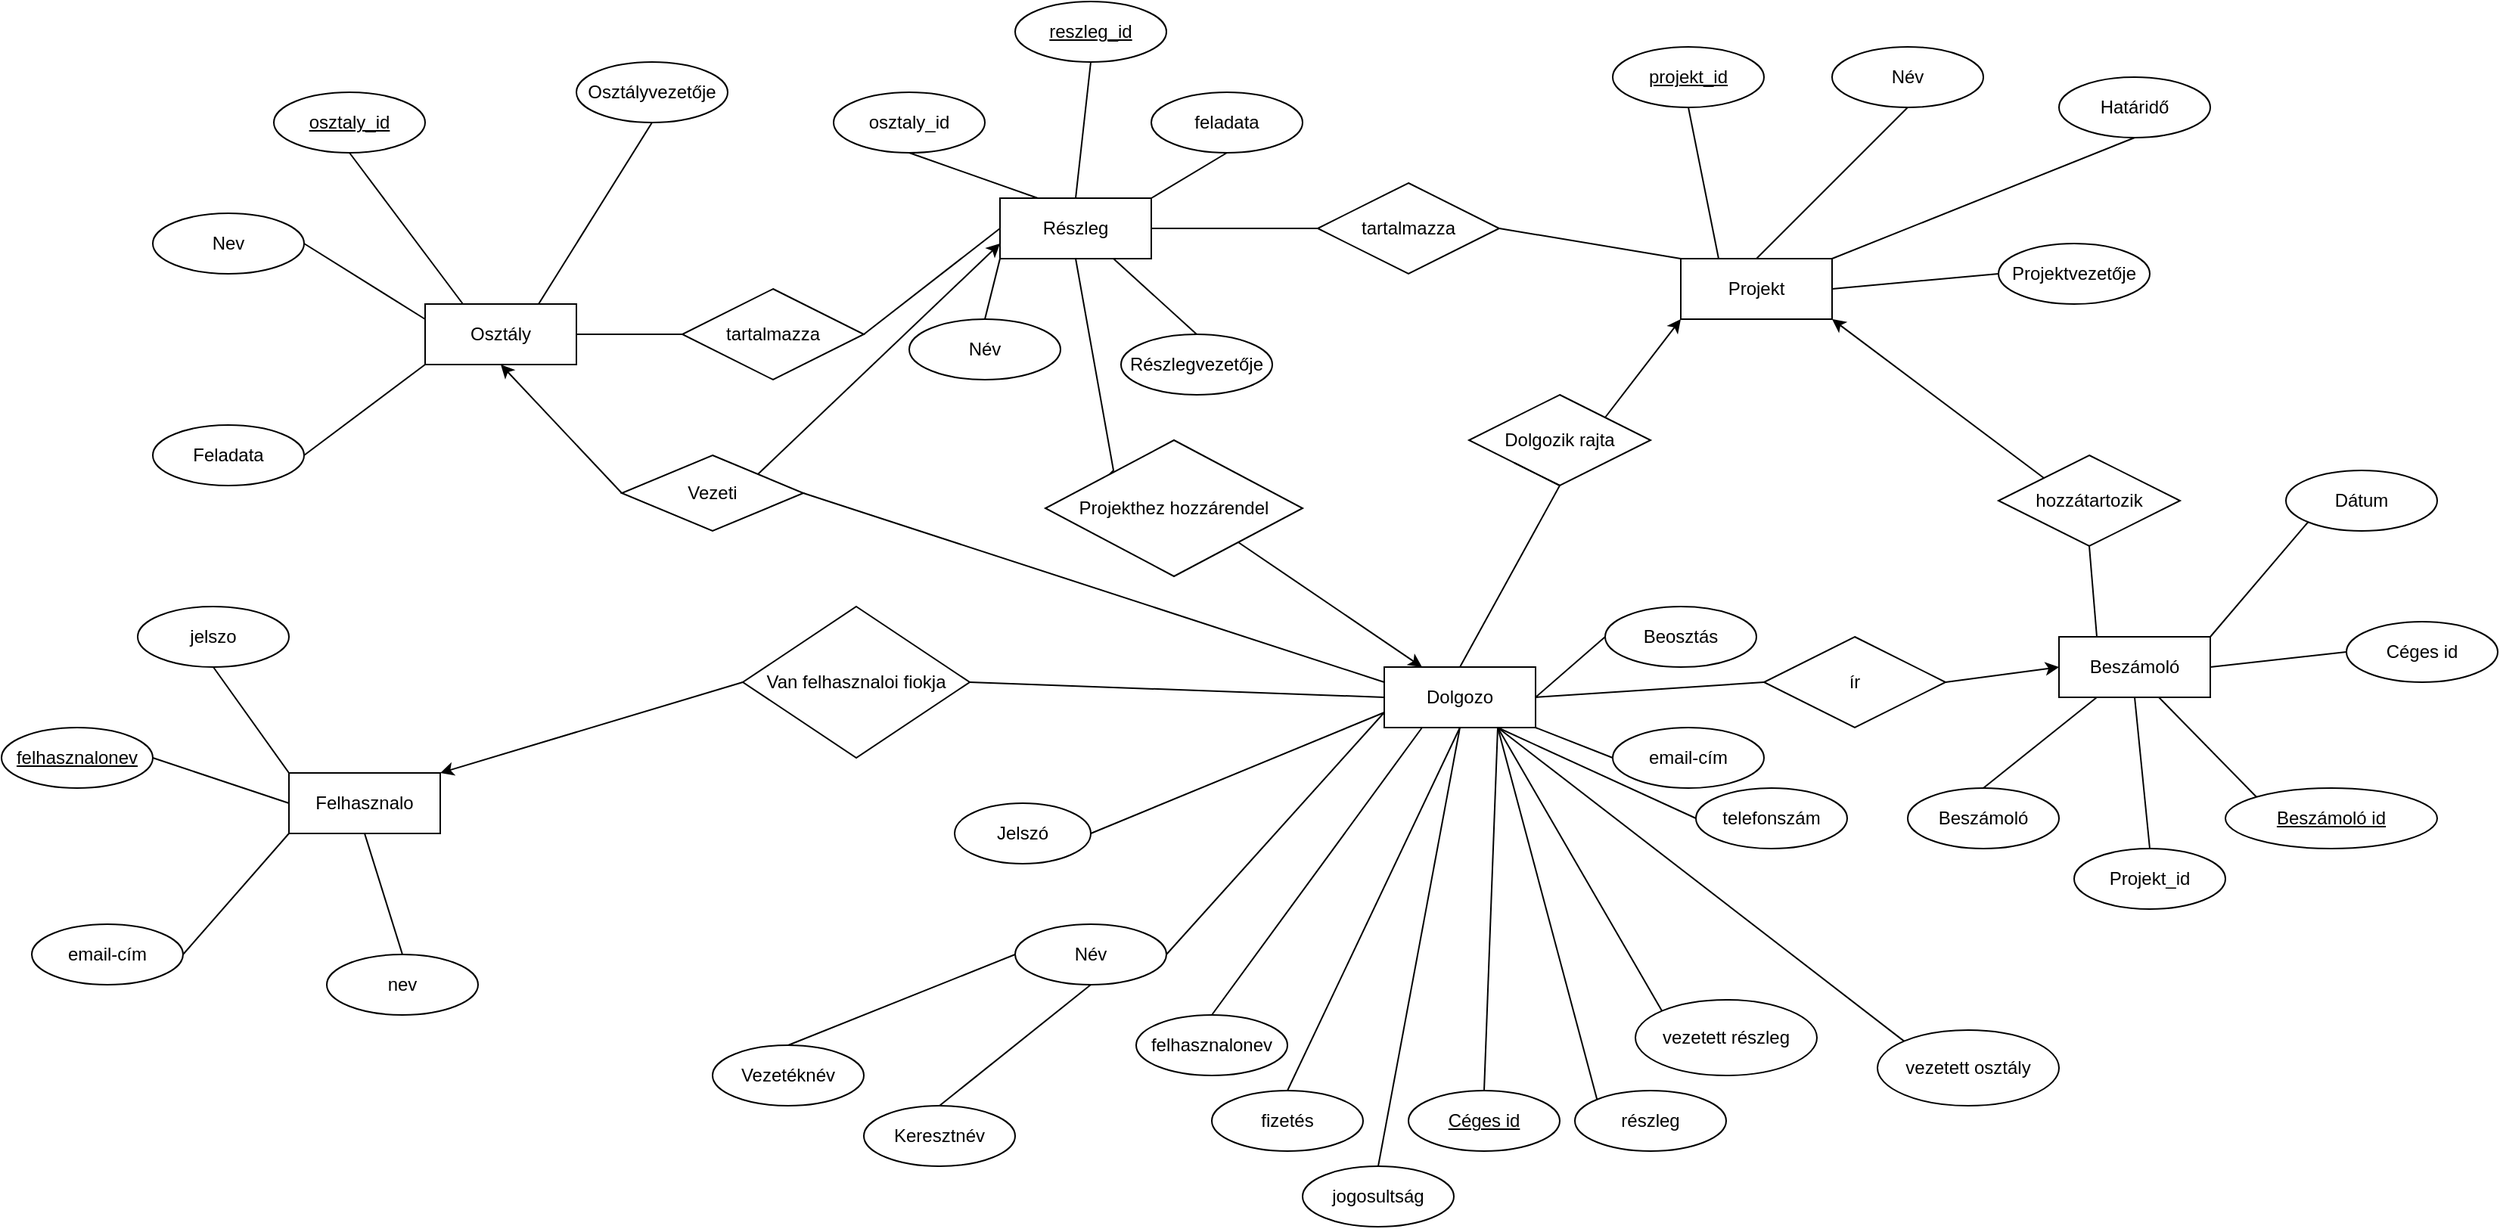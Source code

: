 <mxfile version="24.8.9">
  <diagram name="Page-1" id="E0RuofBjUgFYFWIZVjdZ">
    <mxGraphModel dx="4175" dy="2661" grid="1" gridSize="10" guides="1" tooltips="1" connect="1" arrows="1" fold="1" page="1" pageScale="1" pageWidth="827" pageHeight="1169" math="0" shadow="0">
      <root>
        <mxCell id="0" />
        <mxCell id="1" parent="0" />
        <mxCell id="P5fpa1jWJLYlnw7WoGTD-1" value="Dolgozo" style="whiteSpace=wrap;html=1;align=center;" vertex="1" parent="1">
          <mxGeometry x="274" y="190" width="100" height="40" as="geometry" />
        </mxCell>
        <mxCell id="P5fpa1jWJLYlnw7WoGTD-2" value="Beszámoló" style="whiteSpace=wrap;html=1;align=center;" vertex="1" parent="1">
          <mxGeometry x="720" y="170" width="100" height="40" as="geometry" />
        </mxCell>
        <mxCell id="P5fpa1jWJLYlnw7WoGTD-3" value="fizetés" style="ellipse;whiteSpace=wrap;html=1;align=center;" vertex="1" parent="1">
          <mxGeometry x="160" y="470" width="100" height="40" as="geometry" />
        </mxCell>
        <mxCell id="P5fpa1jWJLYlnw7WoGTD-4" value="Céges id" style="ellipse;whiteSpace=wrap;html=1;align=center;fontStyle=4;" vertex="1" parent="1">
          <mxGeometry x="290" y="470" width="100" height="40" as="geometry" />
        </mxCell>
        <mxCell id="P5fpa1jWJLYlnw7WoGTD-5" value="" style="line;strokeWidth=1;rotatable=0;dashed=0;labelPosition=right;align=left;verticalAlign=middle;spacingTop=0;spacingLeft=6;points=[];portConstraint=eastwest;" vertex="1" parent="1">
          <mxGeometry x="360" y="200" height="10" as="geometry" />
        </mxCell>
        <mxCell id="P5fpa1jWJLYlnw7WoGTD-6" value="Ré&lt;span style=&quot;background-color: initial;&quot;&gt;szleg&lt;/span&gt;" style="whiteSpace=wrap;html=1;align=center;" vertex="1" parent="1">
          <mxGeometry x="20" y="-120" width="100" height="40" as="geometry" />
        </mxCell>
        <mxCell id="P5fpa1jWJLYlnw7WoGTD-7" value="Projekt" style="whiteSpace=wrap;html=1;align=center;" vertex="1" parent="1">
          <mxGeometry x="470" y="-80" width="100" height="40" as="geometry" />
        </mxCell>
        <mxCell id="P5fpa1jWJLYlnw7WoGTD-8" value="Név" style="ellipse;whiteSpace=wrap;html=1;align=center;" vertex="1" parent="1">
          <mxGeometry x="30" y="360" width="100" height="40" as="geometry" />
        </mxCell>
        <mxCell id="P5fpa1jWJLYlnw7WoGTD-9" value="" style="line;strokeWidth=1;rotatable=0;dashed=0;labelPosition=right;align=left;verticalAlign=middle;spacingTop=0;spacingLeft=6;points=[];portConstraint=eastwest;" vertex="1" parent="1">
          <mxGeometry x="290" y="140" height="10" as="geometry" />
        </mxCell>
        <mxCell id="P5fpa1jWJLYlnw7WoGTD-10" value="Osztály" style="whiteSpace=wrap;html=1;align=center;" vertex="1" parent="1">
          <mxGeometry x="-360" y="-50" width="100" height="40" as="geometry" />
        </mxCell>
        <mxCell id="P5fpa1jWJLYlnw7WoGTD-11" value="Jelszó" style="ellipse;whiteSpace=wrap;html=1;align=center;" vertex="1" parent="1">
          <mxGeometry x="-10" y="280" width="90" height="40" as="geometry" />
        </mxCell>
        <mxCell id="P5fpa1jWJLYlnw7WoGTD-12" value="Beosztás" style="ellipse;whiteSpace=wrap;html=1;align=center;" vertex="1" parent="1">
          <mxGeometry x="420" y="150" width="100" height="40" as="geometry" />
        </mxCell>
        <mxCell id="P5fpa1jWJLYlnw7WoGTD-13" value="Feladata" style="ellipse;whiteSpace=wrap;html=1;align=center;" vertex="1" parent="1">
          <mxGeometry x="-540" y="30" width="100" height="40" as="geometry" />
        </mxCell>
        <mxCell id="P5fpa1jWJLYlnw7WoGTD-14" value="Részlegvezetője" style="ellipse;whiteSpace=wrap;html=1;align=center;" vertex="1" parent="1">
          <mxGeometry x="100" y="-30" width="100" height="40" as="geometry" />
        </mxCell>
        <mxCell id="P5fpa1jWJLYlnw7WoGTD-15" value="Határidő" style="ellipse;whiteSpace=wrap;html=1;align=center;" vertex="1" parent="1">
          <mxGeometry x="720" y="-200" width="100" height="40" as="geometry" />
        </mxCell>
        <mxCell id="P5fpa1jWJLYlnw7WoGTD-16" value="Név" style="ellipse;whiteSpace=wrap;html=1;align=center;" vertex="1" parent="1">
          <mxGeometry x="570" y="-220" width="100" height="40" as="geometry" />
        </mxCell>
        <mxCell id="P5fpa1jWJLYlnw7WoGTD-17" value="Projektvezetője" style="ellipse;whiteSpace=wrap;html=1;align=center;" vertex="1" parent="1">
          <mxGeometry x="680" y="-90" width="100" height="40" as="geometry" />
        </mxCell>
        <mxCell id="P5fpa1jWJLYlnw7WoGTD-18" value="Vezetéknév" style="ellipse;whiteSpace=wrap;html=1;align=center;" vertex="1" parent="1">
          <mxGeometry x="-170" y="440" width="100" height="40" as="geometry" />
        </mxCell>
        <mxCell id="P5fpa1jWJLYlnw7WoGTD-19" value="Keresztnév" style="ellipse;whiteSpace=wrap;html=1;align=center;" vertex="1" parent="1">
          <mxGeometry x="-70" y="480" width="100" height="40" as="geometry" />
        </mxCell>
        <mxCell id="P5fpa1jWJLYlnw7WoGTD-20" value="" style="endArrow=none;html=1;rounded=0;exitX=1;exitY=0.5;exitDx=0;exitDy=0;entryX=0;entryY=1;entryDx=0;entryDy=0;" edge="1" parent="1" source="P5fpa1jWJLYlnw7WoGTD-13" target="P5fpa1jWJLYlnw7WoGTD-10">
          <mxGeometry relative="1" as="geometry">
            <mxPoint x="-510" y="120" as="sourcePoint" />
            <mxPoint x="-350" y="120" as="targetPoint" />
          </mxGeometry>
        </mxCell>
        <mxCell id="P5fpa1jWJLYlnw7WoGTD-21" value="Nev" style="ellipse;whiteSpace=wrap;html=1;align=center;" vertex="1" parent="1">
          <mxGeometry x="-540" y="-110" width="100" height="40" as="geometry" />
        </mxCell>
        <mxCell id="P5fpa1jWJLYlnw7WoGTD-22" value="" style="endArrow=none;html=1;rounded=0;exitX=1;exitY=0.5;exitDx=0;exitDy=0;entryX=0;entryY=0.25;entryDx=0;entryDy=0;" edge="1" parent="1" source="P5fpa1jWJLYlnw7WoGTD-21" target="P5fpa1jWJLYlnw7WoGTD-10">
          <mxGeometry relative="1" as="geometry">
            <mxPoint x="-450" y="100" as="sourcePoint" />
            <mxPoint x="-290" y="100" as="targetPoint" />
          </mxGeometry>
        </mxCell>
        <mxCell id="P5fpa1jWJLYlnw7WoGTD-23" value="&lt;u&gt;osztaly_id&lt;/u&gt;" style="ellipse;whiteSpace=wrap;html=1;align=center;" vertex="1" parent="1">
          <mxGeometry x="-460" y="-190" width="100" height="40" as="geometry" />
        </mxCell>
        <mxCell id="P5fpa1jWJLYlnw7WoGTD-24" value="" style="endArrow=none;html=1;rounded=0;exitX=0.5;exitY=1;exitDx=0;exitDy=0;entryX=0.25;entryY=0;entryDx=0;entryDy=0;" edge="1" parent="1" source="P5fpa1jWJLYlnw7WoGTD-23" target="P5fpa1jWJLYlnw7WoGTD-10">
          <mxGeometry relative="1" as="geometry">
            <mxPoint x="-450" y="100" as="sourcePoint" />
            <mxPoint x="-290" y="100" as="targetPoint" />
          </mxGeometry>
        </mxCell>
        <mxCell id="P5fpa1jWJLYlnw7WoGTD-25" value="" style="endArrow=none;html=1;rounded=0;exitX=0.5;exitY=1;exitDx=0;exitDy=0;entryX=0.75;entryY=0;entryDx=0;entryDy=0;" edge="1" parent="1" source="P5fpa1jWJLYlnw7WoGTD-92" target="P5fpa1jWJLYlnw7WoGTD-10">
          <mxGeometry relative="1" as="geometry">
            <mxPoint x="-220" y="-160" as="sourcePoint" />
            <mxPoint x="-70" y="-90" as="targetPoint" />
          </mxGeometry>
        </mxCell>
        <mxCell id="P5fpa1jWJLYlnw7WoGTD-26" value="tartalmazza" style="shape=rhombus;perimeter=rhombusPerimeter;whiteSpace=wrap;html=1;align=center;" vertex="1" parent="1">
          <mxGeometry x="-190" y="-60" width="120" height="60" as="geometry" />
        </mxCell>
        <mxCell id="P5fpa1jWJLYlnw7WoGTD-27" value="" style="endArrow=none;html=1;rounded=0;exitX=1;exitY=0.5;exitDx=0;exitDy=0;entryX=0;entryY=0.5;entryDx=0;entryDy=0;" edge="1" parent="1" source="P5fpa1jWJLYlnw7WoGTD-10" target="P5fpa1jWJLYlnw7WoGTD-26">
          <mxGeometry relative="1" as="geometry">
            <mxPoint x="-260" y="110" as="sourcePoint" />
            <mxPoint x="-100" y="110" as="targetPoint" />
          </mxGeometry>
        </mxCell>
        <mxCell id="P5fpa1jWJLYlnw7WoGTD-28" value="" style="endArrow=none;html=1;rounded=0;exitX=1;exitY=0.5;exitDx=0;exitDy=0;entryX=0;entryY=0.5;entryDx=0;entryDy=0;" edge="1" parent="1" source="P5fpa1jWJLYlnw7WoGTD-26" target="P5fpa1jWJLYlnw7WoGTD-6">
          <mxGeometry relative="1" as="geometry">
            <mxPoint x="-190" y="40" as="sourcePoint" />
            <mxPoint x="-30" y="40" as="targetPoint" />
          </mxGeometry>
        </mxCell>
        <mxCell id="P5fpa1jWJLYlnw7WoGTD-29" value="osztaly_id" style="ellipse;whiteSpace=wrap;html=1;align=center;" vertex="1" parent="1">
          <mxGeometry x="-90" y="-190" width="100" height="40" as="geometry" />
        </mxCell>
        <mxCell id="P5fpa1jWJLYlnw7WoGTD-30" value="reszleg_id" style="ellipse;whiteSpace=wrap;html=1;align=center;fontStyle=4;" vertex="1" parent="1">
          <mxGeometry x="30" y="-250" width="100" height="40" as="geometry" />
        </mxCell>
        <mxCell id="P5fpa1jWJLYlnw7WoGTD-31" value="feladata" style="ellipse;whiteSpace=wrap;html=1;align=center;" vertex="1" parent="1">
          <mxGeometry x="120" y="-190" width="100" height="40" as="geometry" />
        </mxCell>
        <mxCell id="P5fpa1jWJLYlnw7WoGTD-32" value="tartalmazza" style="shape=rhombus;perimeter=rhombusPerimeter;whiteSpace=wrap;html=1;align=center;" vertex="1" parent="1">
          <mxGeometry x="230" y="-130" width="120" height="60" as="geometry" />
        </mxCell>
        <mxCell id="P5fpa1jWJLYlnw7WoGTD-33" value="Név" style="ellipse;whiteSpace=wrap;html=1;align=center;" vertex="1" parent="1">
          <mxGeometry x="-40" y="-40" width="100" height="40" as="geometry" />
        </mxCell>
        <mxCell id="P5fpa1jWJLYlnw7WoGTD-34" value="" style="endArrow=none;html=1;rounded=0;exitX=0.5;exitY=0;exitDx=0;exitDy=0;entryX=0;entryY=1;entryDx=0;entryDy=0;" edge="1" parent="1" source="P5fpa1jWJLYlnw7WoGTD-33" target="P5fpa1jWJLYlnw7WoGTD-6">
          <mxGeometry relative="1" as="geometry">
            <mxPoint x="50" y="30" as="sourcePoint" />
            <mxPoint x="210" y="30" as="targetPoint" />
          </mxGeometry>
        </mxCell>
        <mxCell id="P5fpa1jWJLYlnw7WoGTD-35" value="" style="endArrow=none;html=1;rounded=0;exitX=0.75;exitY=1;exitDx=0;exitDy=0;entryX=0.5;entryY=0;entryDx=0;entryDy=0;" edge="1" parent="1" source="P5fpa1jWJLYlnw7WoGTD-6" target="P5fpa1jWJLYlnw7WoGTD-14">
          <mxGeometry relative="1" as="geometry">
            <mxPoint x="-170" y="50" as="sourcePoint" />
            <mxPoint x="-10" y="50" as="targetPoint" />
          </mxGeometry>
        </mxCell>
        <mxCell id="P5fpa1jWJLYlnw7WoGTD-36" value="" style="endArrow=none;html=1;rounded=0;exitX=0.5;exitY=1;exitDx=0;exitDy=0;entryX=0.25;entryY=0;entryDx=0;entryDy=0;" edge="1" parent="1" source="P5fpa1jWJLYlnw7WoGTD-29" target="P5fpa1jWJLYlnw7WoGTD-6">
          <mxGeometry relative="1" as="geometry">
            <mxPoint x="-100" y="-100" as="sourcePoint" />
            <mxPoint x="60" y="-100" as="targetPoint" />
          </mxGeometry>
        </mxCell>
        <mxCell id="P5fpa1jWJLYlnw7WoGTD-37" value="" style="endArrow=none;html=1;rounded=0;exitX=0.5;exitY=1;exitDx=0;exitDy=0;entryX=0.5;entryY=0;entryDx=0;entryDy=0;" edge="1" parent="1" source="P5fpa1jWJLYlnw7WoGTD-30" target="P5fpa1jWJLYlnw7WoGTD-6">
          <mxGeometry relative="1" as="geometry">
            <mxPoint x="-40" y="-130" as="sourcePoint" />
            <mxPoint x="120" y="-130" as="targetPoint" />
          </mxGeometry>
        </mxCell>
        <mxCell id="P5fpa1jWJLYlnw7WoGTD-38" value="" style="endArrow=none;html=1;rounded=0;exitX=1;exitY=0;exitDx=0;exitDy=0;entryX=0.5;entryY=1;entryDx=0;entryDy=0;" edge="1" parent="1" source="P5fpa1jWJLYlnw7WoGTD-6" target="P5fpa1jWJLYlnw7WoGTD-31">
          <mxGeometry relative="1" as="geometry">
            <mxPoint x="140" y="-130" as="sourcePoint" />
            <mxPoint x="300" y="-130" as="targetPoint" />
          </mxGeometry>
        </mxCell>
        <mxCell id="P5fpa1jWJLYlnw7WoGTD-39" value="" style="endArrow=none;html=1;rounded=0;exitX=1;exitY=0.5;exitDx=0;exitDy=0;entryX=0;entryY=0.5;entryDx=0;entryDy=0;" edge="1" parent="1" source="P5fpa1jWJLYlnw7WoGTD-6" target="P5fpa1jWJLYlnw7WoGTD-32">
          <mxGeometry relative="1" as="geometry">
            <mxPoint x="170" y="-60" as="sourcePoint" />
            <mxPoint x="330" y="-60" as="targetPoint" />
          </mxGeometry>
        </mxCell>
        <mxCell id="P5fpa1jWJLYlnw7WoGTD-40" value="" style="endArrow=none;html=1;rounded=0;exitX=1;exitY=0.5;exitDx=0;exitDy=0;entryX=0;entryY=0;entryDx=0;entryDy=0;" edge="1" parent="1" source="P5fpa1jWJLYlnw7WoGTD-32" target="P5fpa1jWJLYlnw7WoGTD-7">
          <mxGeometry relative="1" as="geometry">
            <mxPoint x="380" y="-110" as="sourcePoint" />
            <mxPoint x="530" y="-100" as="targetPoint" />
          </mxGeometry>
        </mxCell>
        <mxCell id="P5fpa1jWJLYlnw7WoGTD-41" value="" style="endArrow=none;html=1;rounded=0;exitX=1;exitY=0.5;exitDx=0;exitDy=0;entryX=0;entryY=0.5;entryDx=0;entryDy=0;" edge="1" parent="1" source="P5fpa1jWJLYlnw7WoGTD-7" target="P5fpa1jWJLYlnw7WoGTD-17">
          <mxGeometry relative="1" as="geometry">
            <mxPoint x="730" y="-90" as="sourcePoint" />
            <mxPoint x="890" y="-90" as="targetPoint" />
          </mxGeometry>
        </mxCell>
        <mxCell id="P5fpa1jWJLYlnw7WoGTD-42" value="" style="endArrow=none;html=1;rounded=0;exitX=1;exitY=0;exitDx=0;exitDy=0;entryX=0.5;entryY=1;entryDx=0;entryDy=0;" edge="1" parent="1" source="P5fpa1jWJLYlnw7WoGTD-7" target="P5fpa1jWJLYlnw7WoGTD-15">
          <mxGeometry relative="1" as="geometry">
            <mxPoint x="690" y="-180" as="sourcePoint" />
            <mxPoint x="850" y="-180" as="targetPoint" />
          </mxGeometry>
        </mxCell>
        <mxCell id="P5fpa1jWJLYlnw7WoGTD-43" value="projekt_id" style="ellipse;whiteSpace=wrap;html=1;align=center;fontStyle=4;" vertex="1" parent="1">
          <mxGeometry x="425" y="-220" width="100" height="40" as="geometry" />
        </mxCell>
        <mxCell id="P5fpa1jWJLYlnw7WoGTD-44" value="" style="endArrow=none;html=1;rounded=0;exitX=0.5;exitY=1;exitDx=0;exitDy=0;entryX=0.25;entryY=0;entryDx=0;entryDy=0;" edge="1" parent="1" source="P5fpa1jWJLYlnw7WoGTD-43" target="P5fpa1jWJLYlnw7WoGTD-7">
          <mxGeometry relative="1" as="geometry">
            <mxPoint x="620" y="-280" as="sourcePoint" />
            <mxPoint x="780" y="-280" as="targetPoint" />
          </mxGeometry>
        </mxCell>
        <mxCell id="P5fpa1jWJLYlnw7WoGTD-45" value="" style="endArrow=none;html=1;rounded=0;exitX=0.5;exitY=0;exitDx=0;exitDy=0;entryX=0.5;entryY=1;entryDx=0;entryDy=0;" edge="1" parent="1" source="P5fpa1jWJLYlnw7WoGTD-7" target="P5fpa1jWJLYlnw7WoGTD-16">
          <mxGeometry relative="1" as="geometry">
            <mxPoint x="660" y="-220" as="sourcePoint" />
            <mxPoint x="820" y="-220" as="targetPoint" />
          </mxGeometry>
        </mxCell>
        <mxCell id="P5fpa1jWJLYlnw7WoGTD-46" value="hozzátartozik" style="shape=rhombus;perimeter=rhombusPerimeter;whiteSpace=wrap;html=1;align=center;" vertex="1" parent="1">
          <mxGeometry x="680" y="50" width="120" height="60" as="geometry" />
        </mxCell>
        <mxCell id="P5fpa1jWJLYlnw7WoGTD-47" value="" style="endArrow=none;html=1;rounded=0;exitX=0.5;exitY=1;exitDx=0;exitDy=0;entryX=0.25;entryY=0;entryDx=0;entryDy=0;" edge="1" parent="1" source="P5fpa1jWJLYlnw7WoGTD-46" target="P5fpa1jWJLYlnw7WoGTD-2">
          <mxGeometry relative="1" as="geometry">
            <mxPoint x="720" y="250" as="sourcePoint" />
            <mxPoint x="880" y="250" as="targetPoint" />
          </mxGeometry>
        </mxCell>
        <mxCell id="P5fpa1jWJLYlnw7WoGTD-48" value="Beszámoló id" style="ellipse;whiteSpace=wrap;html=1;align=center;fontStyle=4;" vertex="1" parent="1">
          <mxGeometry x="830" y="270" width="140" height="40" as="geometry" />
        </mxCell>
        <mxCell id="P5fpa1jWJLYlnw7WoGTD-49" value="" style="endArrow=none;html=1;rounded=0;exitX=0.66;exitY=1;exitDx=0;exitDy=0;exitPerimeter=0;entryX=0;entryY=0;entryDx=0;entryDy=0;" edge="1" parent="1" source="P5fpa1jWJLYlnw7WoGTD-2" target="P5fpa1jWJLYlnw7WoGTD-48">
          <mxGeometry relative="1" as="geometry">
            <mxPoint x="850" y="360" as="sourcePoint" />
            <mxPoint x="1010" y="360" as="targetPoint" />
          </mxGeometry>
        </mxCell>
        <mxCell id="P5fpa1jWJLYlnw7WoGTD-50" value="Céges id" style="ellipse;whiteSpace=wrap;html=1;align=center;" vertex="1" parent="1">
          <mxGeometry x="910" y="160" width="100" height="40" as="geometry" />
        </mxCell>
        <mxCell id="P5fpa1jWJLYlnw7WoGTD-51" value="" style="endArrow=none;html=1;rounded=0;exitX=0.25;exitY=1;exitDx=0;exitDy=0;entryX=0.5;entryY=0;entryDx=0;entryDy=0;" edge="1" parent="1" source="P5fpa1jWJLYlnw7WoGTD-2" target="P5fpa1jWJLYlnw7WoGTD-52">
          <mxGeometry relative="1" as="geometry">
            <mxPoint x="860" y="370" as="sourcePoint" />
            <mxPoint x="1020" y="370" as="targetPoint" />
          </mxGeometry>
        </mxCell>
        <mxCell id="P5fpa1jWJLYlnw7WoGTD-52" value="Beszámoló" style="ellipse;whiteSpace=wrap;html=1;align=center;" vertex="1" parent="1">
          <mxGeometry x="620" y="270" width="100" height="40" as="geometry" />
        </mxCell>
        <mxCell id="P5fpa1jWJLYlnw7WoGTD-53" value="Projekt_id" style="ellipse;whiteSpace=wrap;html=1;align=center;" vertex="1" parent="1">
          <mxGeometry x="730" y="310" width="100" height="40" as="geometry" />
        </mxCell>
        <mxCell id="P5fpa1jWJLYlnw7WoGTD-54" value="ír" style="shape=rhombus;perimeter=rhombusPerimeter;whiteSpace=wrap;html=1;align=center;" vertex="1" parent="1">
          <mxGeometry x="525" y="170" width="120" height="60" as="geometry" />
        </mxCell>
        <mxCell id="P5fpa1jWJLYlnw7WoGTD-55" value="Dolgozik rajta" style="shape=rhombus;perimeter=rhombusPerimeter;whiteSpace=wrap;html=1;align=center;" vertex="1" parent="1">
          <mxGeometry x="330" y="10" width="120" height="60" as="geometry" />
        </mxCell>
        <mxCell id="P5fpa1jWJLYlnw7WoGTD-56" value="" style="endArrow=none;html=1;rounded=0;exitX=0;exitY=1;exitDx=0;exitDy=0;entryX=0.5;entryY=0;entryDx=0;entryDy=0;" edge="1" parent="1" source="P5fpa1jWJLYlnw7WoGTD-55" target="P5fpa1jWJLYlnw7WoGTD-1">
          <mxGeometry relative="1" as="geometry">
            <mxPoint x="350" y="120" as="sourcePoint" />
            <mxPoint x="510" y="120" as="targetPoint" />
            <Array as="points">
              <mxPoint x="390" y="70" />
            </Array>
          </mxGeometry>
        </mxCell>
        <mxCell id="P5fpa1jWJLYlnw7WoGTD-57" value="" style="endArrow=none;html=1;rounded=0;entryX=0;entryY=0.75;entryDx=0;entryDy=0;exitX=1;exitY=0.5;exitDx=0;exitDy=0;" edge="1" parent="1" source="P5fpa1jWJLYlnw7WoGTD-11" target="P5fpa1jWJLYlnw7WoGTD-1">
          <mxGeometry relative="1" as="geometry">
            <mxPoint x="90" y="300" as="sourcePoint" />
            <mxPoint x="320" y="240" as="targetPoint" />
            <Array as="points" />
          </mxGeometry>
        </mxCell>
        <mxCell id="P5fpa1jWJLYlnw7WoGTD-58" value="" style="endArrow=none;html=1;rounded=0;exitX=1;exitY=0.5;exitDx=0;exitDy=0;entryX=0;entryY=0.75;entryDx=0;entryDy=0;" edge="1" parent="1" source="P5fpa1jWJLYlnw7WoGTD-8" target="P5fpa1jWJLYlnw7WoGTD-1">
          <mxGeometry relative="1" as="geometry">
            <mxPoint x="150" y="220" as="sourcePoint" />
            <mxPoint x="310" y="220" as="targetPoint" />
          </mxGeometry>
        </mxCell>
        <mxCell id="P5fpa1jWJLYlnw7WoGTD-59" value="" style="endArrow=none;html=1;rounded=0;exitX=0.5;exitY=1;exitDx=0;exitDy=0;entryX=0.5;entryY=0;entryDx=0;entryDy=0;" edge="1" parent="1" source="P5fpa1jWJLYlnw7WoGTD-2" target="P5fpa1jWJLYlnw7WoGTD-53">
          <mxGeometry relative="1" as="geometry">
            <mxPoint x="770" y="250" as="sourcePoint" />
            <mxPoint x="930" y="250" as="targetPoint" />
          </mxGeometry>
        </mxCell>
        <mxCell id="P5fpa1jWJLYlnw7WoGTD-60" value="" style="endArrow=none;html=1;rounded=0;exitX=0;exitY=0.5;exitDx=0;exitDy=0;entryX=0.5;entryY=0;entryDx=0;entryDy=0;" edge="1" parent="1" source="P5fpa1jWJLYlnw7WoGTD-8" target="P5fpa1jWJLYlnw7WoGTD-18">
          <mxGeometry relative="1" as="geometry">
            <mxPoint x="60" y="480" as="sourcePoint" />
            <mxPoint x="220" y="480" as="targetPoint" />
          </mxGeometry>
        </mxCell>
        <mxCell id="P5fpa1jWJLYlnw7WoGTD-61" value="" style="endArrow=none;html=1;rounded=0;exitX=0.5;exitY=0;exitDx=0;exitDy=0;entryX=0.5;entryY=1;entryDx=0;entryDy=0;" edge="1" parent="1" source="P5fpa1jWJLYlnw7WoGTD-19" target="P5fpa1jWJLYlnw7WoGTD-8">
          <mxGeometry relative="1" as="geometry">
            <mxPoint y="520" as="sourcePoint" />
            <mxPoint x="160" y="520" as="targetPoint" />
          </mxGeometry>
        </mxCell>
        <mxCell id="P5fpa1jWJLYlnw7WoGTD-62" value="felhasznalonev" style="ellipse;whiteSpace=wrap;html=1;align=center;" vertex="1" parent="1">
          <mxGeometry x="110" y="420" width="100" height="40" as="geometry" />
        </mxCell>
        <mxCell id="P5fpa1jWJLYlnw7WoGTD-63" value="telefonszám" style="ellipse;whiteSpace=wrap;html=1;align=center;" vertex="1" parent="1">
          <mxGeometry x="480" y="270" width="100" height="40" as="geometry" />
        </mxCell>
        <mxCell id="P5fpa1jWJLYlnw7WoGTD-64" value="vezetett részleg" style="ellipse;whiteSpace=wrap;html=1;align=center;" vertex="1" parent="1">
          <mxGeometry x="440" y="410" width="120" height="50" as="geometry" />
        </mxCell>
        <mxCell id="P5fpa1jWJLYlnw7WoGTD-65" value="&lt;div style=&quot;text-align: center;&quot;&gt;&lt;span style=&quot;text-align: start; background-color: initial;&quot;&gt;részleg&lt;/span&gt;&lt;span style=&quot;color: rgba(0, 0, 0, 0); font-family: monospace; font-size: 0px; text-align: start; text-wrap-mode: nowrap; background-color: initial;&quot;&gt;%3CmxGraphModel%3E%3Croot%3E%3CmxCell%20id%3D%220%22%2F%3E%3CmxCell%20id%3D%221%22%20parent%3D%220%22%2F%3E%3CmxCell%20id%3D%222%22%20value%3D%22C%C3%A9ges%20azonosit%C3%B3%22%20style%3D%22ellipse%3BwhiteSpace%3Dwrap%3Bhtml%3D1%3Balign%3Dcenter%3BfontStyle%3D4%3B%22%20vertex%3D%221%22%20parent%3D%221%22%3E%3CmxGeometry%20x%3D%22290%22%20y%3D%22480%22%20width%3D%22100%22%20height%3D%2240%22%20as%3D%22geometry%22%2F%3E%3C%2FmxCell%3E%3C%2Froot%3E%3C%2FmxGraphMod&lt;/span&gt;&lt;/div&gt;" style="ellipse;whiteSpace=wrap;html=1;align=center;" vertex="1" parent="1">
          <mxGeometry x="400" y="470" width="100" height="40" as="geometry" />
        </mxCell>
        <mxCell id="P5fpa1jWJLYlnw7WoGTD-66" value="jogosultság" style="ellipse;whiteSpace=wrap;html=1;align=center;" vertex="1" parent="1">
          <mxGeometry x="220" y="520" width="100" height="40" as="geometry" />
        </mxCell>
        <mxCell id="P5fpa1jWJLYlnw7WoGTD-67" value="" style="endArrow=none;html=1;rounded=0;exitX=1;exitY=0.5;exitDx=0;exitDy=0;entryX=0;entryY=0.5;entryDx=0;entryDy=0;" edge="1" parent="1" source="P5fpa1jWJLYlnw7WoGTD-1" target="P5fpa1jWJLYlnw7WoGTD-12">
          <mxGeometry relative="1" as="geometry">
            <mxPoint x="260" y="350" as="sourcePoint" />
            <mxPoint x="420" y="350" as="targetPoint" />
          </mxGeometry>
        </mxCell>
        <mxCell id="P5fpa1jWJLYlnw7WoGTD-68" value="" style="endArrow=none;html=1;rounded=0;exitX=1;exitY=1;exitDx=0;exitDy=0;entryX=0;entryY=0.5;entryDx=0;entryDy=0;" edge="1" parent="1" source="P5fpa1jWJLYlnw7WoGTD-1" target="P5fpa1jWJLYlnw7WoGTD-89">
          <mxGeometry relative="1" as="geometry">
            <mxPoint x="270" y="360" as="sourcePoint" />
            <mxPoint x="425" y="250" as="targetPoint" />
          </mxGeometry>
        </mxCell>
        <mxCell id="P5fpa1jWJLYlnw7WoGTD-69" value="" style="endArrow=none;html=1;rounded=0;exitX=0.75;exitY=1;exitDx=0;exitDy=0;entryX=0;entryY=0.5;entryDx=0;entryDy=0;" edge="1" parent="1" source="P5fpa1jWJLYlnw7WoGTD-1" target="P5fpa1jWJLYlnw7WoGTD-63">
          <mxGeometry relative="1" as="geometry">
            <mxPoint x="280" y="370" as="sourcePoint" />
            <mxPoint x="440" y="370" as="targetPoint" />
          </mxGeometry>
        </mxCell>
        <mxCell id="P5fpa1jWJLYlnw7WoGTD-70" value="" style="endArrow=none;html=1;rounded=0;exitX=0.25;exitY=1;exitDx=0;exitDy=0;entryX=0.5;entryY=0;entryDx=0;entryDy=0;" edge="1" parent="1" source="P5fpa1jWJLYlnw7WoGTD-1" target="P5fpa1jWJLYlnw7WoGTD-62">
          <mxGeometry relative="1" as="geometry">
            <mxPoint x="290" y="380" as="sourcePoint" />
            <mxPoint x="450" y="380" as="targetPoint" />
          </mxGeometry>
        </mxCell>
        <mxCell id="P5fpa1jWJLYlnw7WoGTD-71" value="" style="endArrow=none;html=1;rounded=0;exitX=0.5;exitY=1;exitDx=0;exitDy=0;entryX=0.5;entryY=0;entryDx=0;entryDy=0;" edge="1" parent="1" source="P5fpa1jWJLYlnw7WoGTD-1" target="P5fpa1jWJLYlnw7WoGTD-3">
          <mxGeometry relative="1" as="geometry">
            <mxPoint x="300" y="390" as="sourcePoint" />
            <mxPoint x="460" y="390" as="targetPoint" />
          </mxGeometry>
        </mxCell>
        <mxCell id="P5fpa1jWJLYlnw7WoGTD-72" value="" style="endArrow=none;html=1;rounded=0;exitX=0.5;exitY=1;exitDx=0;exitDy=0;entryX=0.5;entryY=0;entryDx=0;entryDy=0;" edge="1" parent="1" source="P5fpa1jWJLYlnw7WoGTD-1" target="P5fpa1jWJLYlnw7WoGTD-66">
          <mxGeometry relative="1" as="geometry">
            <mxPoint x="310" y="400" as="sourcePoint" />
            <mxPoint x="470" y="400" as="targetPoint" />
          </mxGeometry>
        </mxCell>
        <mxCell id="P5fpa1jWJLYlnw7WoGTD-73" value="" style="endArrow=none;html=1;rounded=0;exitX=0.75;exitY=1;exitDx=0;exitDy=0;entryX=0.5;entryY=0;entryDx=0;entryDy=0;" edge="1" parent="1" source="P5fpa1jWJLYlnw7WoGTD-1" target="P5fpa1jWJLYlnw7WoGTD-4">
          <mxGeometry relative="1" as="geometry">
            <mxPoint x="320" y="419" as="sourcePoint" />
            <mxPoint x="480" y="419" as="targetPoint" />
          </mxGeometry>
        </mxCell>
        <mxCell id="P5fpa1jWJLYlnw7WoGTD-74" value="" style="endArrow=none;html=1;rounded=0;exitX=0.75;exitY=1;exitDx=0;exitDy=0;entryX=0;entryY=0;entryDx=0;entryDy=0;" edge="1" parent="1" source="P5fpa1jWJLYlnw7WoGTD-1" target="P5fpa1jWJLYlnw7WoGTD-65">
          <mxGeometry relative="1" as="geometry">
            <mxPoint x="330" y="420" as="sourcePoint" />
            <mxPoint x="490" y="420" as="targetPoint" />
          </mxGeometry>
        </mxCell>
        <mxCell id="P5fpa1jWJLYlnw7WoGTD-75" value="" style="endArrow=none;html=1;rounded=0;exitX=0.75;exitY=1;exitDx=0;exitDy=0;entryX=0;entryY=0;entryDx=0;entryDy=0;" edge="1" parent="1" source="P5fpa1jWJLYlnw7WoGTD-1" target="P5fpa1jWJLYlnw7WoGTD-64">
          <mxGeometry relative="1" as="geometry">
            <mxPoint x="340" y="430" as="sourcePoint" />
            <mxPoint x="500" y="430" as="targetPoint" />
          </mxGeometry>
        </mxCell>
        <mxCell id="P5fpa1jWJLYlnw7WoGTD-76" value="" style="endArrow=none;html=1;rounded=0;exitX=1;exitY=0.5;exitDx=0;exitDy=0;entryX=0;entryY=0.5;entryDx=0;entryDy=0;" edge="1" parent="1" source="P5fpa1jWJLYlnw7WoGTD-2" target="P5fpa1jWJLYlnw7WoGTD-50">
          <mxGeometry relative="1" as="geometry">
            <mxPoint x="970" y="250" as="sourcePoint" />
            <mxPoint x="1130" y="250" as="targetPoint" />
          </mxGeometry>
        </mxCell>
        <mxCell id="P5fpa1jWJLYlnw7WoGTD-77" value="" style="endArrow=none;html=1;rounded=0;exitX=1;exitY=0.5;exitDx=0;exitDy=0;entryX=0;entryY=0.5;entryDx=0;entryDy=0;" edge="1" parent="1" source="P5fpa1jWJLYlnw7WoGTD-1" target="P5fpa1jWJLYlnw7WoGTD-54">
          <mxGeometry relative="1" as="geometry">
            <mxPoint x="670" y="440" as="sourcePoint" />
            <mxPoint x="830" y="440" as="targetPoint" />
          </mxGeometry>
        </mxCell>
        <mxCell id="P5fpa1jWJLYlnw7WoGTD-78" value="Felhasznalo" style="whiteSpace=wrap;html=1;align=center;" vertex="1" parent="1">
          <mxGeometry x="-450" y="260" width="100" height="40" as="geometry" />
        </mxCell>
        <mxCell id="P5fpa1jWJLYlnw7WoGTD-79" value="felhasznalonev" style="ellipse;whiteSpace=wrap;html=1;align=center;fontStyle=4;" vertex="1" parent="1">
          <mxGeometry x="-640" y="230" width="100" height="40" as="geometry" />
        </mxCell>
        <mxCell id="P5fpa1jWJLYlnw7WoGTD-80" value="jelszo" style="ellipse;whiteSpace=wrap;html=1;align=center;" vertex="1" parent="1">
          <mxGeometry x="-550" y="150" width="100" height="40" as="geometry" />
        </mxCell>
        <mxCell id="P5fpa1jWJLYlnw7WoGTD-81" value="email-cím" style="ellipse;whiteSpace=wrap;html=1;align=center;" vertex="1" parent="1">
          <mxGeometry x="-620" y="360" width="100" height="40" as="geometry" />
        </mxCell>
        <mxCell id="P5fpa1jWJLYlnw7WoGTD-82" value="nev" style="ellipse;whiteSpace=wrap;html=1;align=center;" vertex="1" parent="1">
          <mxGeometry x="-425" y="380" width="100" height="40" as="geometry" />
        </mxCell>
        <mxCell id="P5fpa1jWJLYlnw7WoGTD-83" value="" style="endArrow=none;html=1;rounded=0;exitX=0.5;exitY=1;exitDx=0;exitDy=0;entryX=0;entryY=0;entryDx=0;entryDy=0;" edge="1" parent="1" source="P5fpa1jWJLYlnw7WoGTD-80" target="P5fpa1jWJLYlnw7WoGTD-78">
          <mxGeometry relative="1" as="geometry">
            <mxPoint x="-360" y="220" as="sourcePoint" />
            <mxPoint x="-200" y="220" as="targetPoint" />
          </mxGeometry>
        </mxCell>
        <mxCell id="P5fpa1jWJLYlnw7WoGTD-84" value="" style="endArrow=none;html=1;rounded=0;exitX=1;exitY=0.5;exitDx=0;exitDy=0;entryX=0;entryY=0.5;entryDx=0;entryDy=0;" edge="1" parent="1" source="P5fpa1jWJLYlnw7WoGTD-79" target="P5fpa1jWJLYlnw7WoGTD-78">
          <mxGeometry relative="1" as="geometry">
            <mxPoint x="-310" y="200" as="sourcePoint" />
            <mxPoint x="-150" y="200" as="targetPoint" />
          </mxGeometry>
        </mxCell>
        <mxCell id="P5fpa1jWJLYlnw7WoGTD-85" value="" style="endArrow=none;html=1;rounded=0;exitX=0.5;exitY=0;exitDx=0;exitDy=0;entryX=0.5;entryY=1;entryDx=0;entryDy=0;" edge="1" parent="1" source="P5fpa1jWJLYlnw7WoGTD-82" target="P5fpa1jWJLYlnw7WoGTD-78">
          <mxGeometry relative="1" as="geometry">
            <mxPoint x="-530" y="260" as="sourcePoint" />
            <mxPoint x="-440" y="290" as="targetPoint" />
          </mxGeometry>
        </mxCell>
        <mxCell id="P5fpa1jWJLYlnw7WoGTD-86" value="" style="endArrow=none;html=1;rounded=0;exitX=1;exitY=0.5;exitDx=0;exitDy=0;entryX=0;entryY=1;entryDx=0;entryDy=0;" edge="1" parent="1" source="P5fpa1jWJLYlnw7WoGTD-81" target="P5fpa1jWJLYlnw7WoGTD-78">
          <mxGeometry relative="1" as="geometry">
            <mxPoint x="-520" y="270" as="sourcePoint" />
            <mxPoint x="-430" y="300" as="targetPoint" />
          </mxGeometry>
        </mxCell>
        <mxCell id="P5fpa1jWJLYlnw7WoGTD-87" value="Van felhasznaloi fiokja" style="shape=rhombus;perimeter=rhombusPerimeter;whiteSpace=wrap;html=1;align=center;" vertex="1" parent="1">
          <mxGeometry x="-150" y="150" width="150" height="100" as="geometry" />
        </mxCell>
        <mxCell id="P5fpa1jWJLYlnw7WoGTD-88" value="" style="endArrow=none;html=1;rounded=0;exitX=1;exitY=0.5;exitDx=0;exitDy=0;entryX=0;entryY=0.5;entryDx=0;entryDy=0;" edge="1" parent="1" source="P5fpa1jWJLYlnw7WoGTD-87" target="P5fpa1jWJLYlnw7WoGTD-1">
          <mxGeometry relative="1" as="geometry">
            <mxPoint x="80" y="240" as="sourcePoint" />
            <mxPoint x="240" y="240" as="targetPoint" />
          </mxGeometry>
        </mxCell>
        <mxCell id="P5fpa1jWJLYlnw7WoGTD-89" value="email-cím" style="ellipse;whiteSpace=wrap;html=1;align=center;" vertex="1" parent="1">
          <mxGeometry x="425" y="230" width="100" height="40" as="geometry" />
        </mxCell>
        <mxCell id="P5fpa1jWJLYlnw7WoGTD-90" value="Projekthez hozzárendel" style="shape=rhombus;perimeter=rhombusPerimeter;whiteSpace=wrap;html=1;align=center;" vertex="1" parent="1">
          <mxGeometry x="50" y="40" width="170" height="90" as="geometry" />
        </mxCell>
        <mxCell id="P5fpa1jWJLYlnw7WoGTD-91" value="" style="endArrow=none;html=1;rounded=0;exitX=0.5;exitY=1;exitDx=0;exitDy=0;entryX=0;entryY=0;entryDx=0;entryDy=0;" edge="1" parent="1" source="P5fpa1jWJLYlnw7WoGTD-6" target="P5fpa1jWJLYlnw7WoGTD-90">
          <mxGeometry relative="1" as="geometry">
            <mxPoint x="-330" y="90" as="sourcePoint" />
            <mxPoint x="-170" y="90" as="targetPoint" />
            <Array as="points">
              <mxPoint x="95" y="60" />
            </Array>
          </mxGeometry>
        </mxCell>
        <mxCell id="P5fpa1jWJLYlnw7WoGTD-92" value="Osztályvezetője" style="ellipse;whiteSpace=wrap;html=1;align=center;" vertex="1" parent="1">
          <mxGeometry x="-260" y="-210" width="100" height="40" as="geometry" />
        </mxCell>
        <mxCell id="P5fpa1jWJLYlnw7WoGTD-93" value="vezetett osztály" style="ellipse;whiteSpace=wrap;html=1;align=center;" vertex="1" parent="1">
          <mxGeometry x="600" y="430" width="120" height="50" as="geometry" />
        </mxCell>
        <mxCell id="P5fpa1jWJLYlnw7WoGTD-94" value="" style="endArrow=none;html=1;rounded=0;exitX=0.75;exitY=1;exitDx=0;exitDy=0;entryX=0;entryY=0;entryDx=0;entryDy=0;" edge="1" parent="1" source="P5fpa1jWJLYlnw7WoGTD-1" target="P5fpa1jWJLYlnw7WoGTD-93">
          <mxGeometry relative="1" as="geometry">
            <mxPoint x="530" y="380" as="sourcePoint" />
            <mxPoint x="690" y="380" as="targetPoint" />
          </mxGeometry>
        </mxCell>
        <mxCell id="P5fpa1jWJLYlnw7WoGTD-95" value="Dátum" style="ellipse;whiteSpace=wrap;html=1;align=center;" vertex="1" parent="1">
          <mxGeometry x="870" y="60" width="100" height="40" as="geometry" />
        </mxCell>
        <mxCell id="P5fpa1jWJLYlnw7WoGTD-96" value="" style="endArrow=none;html=1;rounded=0;exitX=1;exitY=0;exitDx=0;exitDy=0;entryX=0;entryY=1;entryDx=0;entryDy=0;" edge="1" parent="1" source="P5fpa1jWJLYlnw7WoGTD-2" target="P5fpa1jWJLYlnw7WoGTD-95">
          <mxGeometry relative="1" as="geometry">
            <mxPoint x="1090" y="260" as="sourcePoint" />
            <mxPoint x="1250" y="260" as="targetPoint" />
          </mxGeometry>
        </mxCell>
        <mxCell id="P5fpa1jWJLYlnw7WoGTD-97" value="Vezeti" style="shape=rhombus;perimeter=rhombusPerimeter;whiteSpace=wrap;html=1;align=center;" vertex="1" parent="1">
          <mxGeometry x="-230" y="50" width="120" height="50" as="geometry" />
        </mxCell>
        <mxCell id="P5fpa1jWJLYlnw7WoGTD-98" value="" style="endArrow=none;html=1;rounded=0;exitX=1;exitY=0.5;exitDx=0;exitDy=0;entryX=0;entryY=0.25;entryDx=0;entryDy=0;" edge="1" parent="1" source="P5fpa1jWJLYlnw7WoGTD-97" target="P5fpa1jWJLYlnw7WoGTD-1">
          <mxGeometry relative="1" as="geometry">
            <mxPoint x="10" y="150" as="sourcePoint" />
            <mxPoint x="170" y="150" as="targetPoint" />
          </mxGeometry>
        </mxCell>
        <mxCell id="P5fpa1jWJLYlnw7WoGTD-99" value="" style="endArrow=classic;html=1;rounded=0;entryX=0.5;entryY=1;entryDx=0;entryDy=0;exitX=0;exitY=0.5;exitDx=0;exitDy=0;" edge="1" parent="1" source="P5fpa1jWJLYlnw7WoGTD-97" target="P5fpa1jWJLYlnw7WoGTD-10">
          <mxGeometry width="50" height="50" relative="1" as="geometry">
            <mxPoint x="-350" y="190" as="sourcePoint" />
            <mxPoint x="-300" y="140" as="targetPoint" />
          </mxGeometry>
        </mxCell>
        <mxCell id="P5fpa1jWJLYlnw7WoGTD-100" value="" style="endArrow=classic;html=1;rounded=0;exitX=1;exitY=0;exitDx=0;exitDy=0;entryX=0;entryY=0.75;entryDx=0;entryDy=0;" edge="1" parent="1" source="P5fpa1jWJLYlnw7WoGTD-97" target="P5fpa1jWJLYlnw7WoGTD-6">
          <mxGeometry width="50" height="50" relative="1" as="geometry">
            <mxPoint x="-90" y="60" as="sourcePoint" />
            <mxPoint x="-40" y="10" as="targetPoint" />
          </mxGeometry>
        </mxCell>
        <mxCell id="P5fpa1jWJLYlnw7WoGTD-101" value="" style="endArrow=classic;html=1;rounded=0;exitX=1;exitY=0;exitDx=0;exitDy=0;entryX=0;entryY=1;entryDx=0;entryDy=0;" edge="1" parent="1" source="P5fpa1jWJLYlnw7WoGTD-55" target="P5fpa1jWJLYlnw7WoGTD-7">
          <mxGeometry width="50" height="50" relative="1" as="geometry">
            <mxPoint x="470" y="100" as="sourcePoint" />
            <mxPoint x="520" y="50" as="targetPoint" />
          </mxGeometry>
        </mxCell>
        <mxCell id="P5fpa1jWJLYlnw7WoGTD-102" value="" style="endArrow=classic;html=1;rounded=0;exitX=0;exitY=0;exitDx=0;exitDy=0;entryX=1;entryY=1;entryDx=0;entryDy=0;" edge="1" parent="1" source="P5fpa1jWJLYlnw7WoGTD-46" target="P5fpa1jWJLYlnw7WoGTD-7">
          <mxGeometry width="50" height="50" relative="1" as="geometry">
            <mxPoint x="640" y="120" as="sourcePoint" />
            <mxPoint x="690" y="70" as="targetPoint" />
          </mxGeometry>
        </mxCell>
        <mxCell id="P5fpa1jWJLYlnw7WoGTD-103" value="" style="endArrow=classic;html=1;rounded=0;exitX=1;exitY=0.5;exitDx=0;exitDy=0;entryX=0;entryY=0.5;entryDx=0;entryDy=0;" edge="1" parent="1" source="P5fpa1jWJLYlnw7WoGTD-54" target="P5fpa1jWJLYlnw7WoGTD-2">
          <mxGeometry width="50" height="50" relative="1" as="geometry">
            <mxPoint x="670" y="150" as="sourcePoint" />
            <mxPoint x="720" y="100" as="targetPoint" />
          </mxGeometry>
        </mxCell>
        <mxCell id="P5fpa1jWJLYlnw7WoGTD-104" value="" style="endArrow=classic;html=1;rounded=0;exitX=1;exitY=1;exitDx=0;exitDy=0;entryX=0.25;entryY=0;entryDx=0;entryDy=0;" edge="1" parent="1" source="P5fpa1jWJLYlnw7WoGTD-90" target="P5fpa1jWJLYlnw7WoGTD-1">
          <mxGeometry width="50" height="50" relative="1" as="geometry">
            <mxPoint x="300" y="140" as="sourcePoint" />
            <mxPoint x="350" y="90" as="targetPoint" />
          </mxGeometry>
        </mxCell>
        <mxCell id="P5fpa1jWJLYlnw7WoGTD-105" value="" style="endArrow=classic;html=1;rounded=0;exitX=0;exitY=0.5;exitDx=0;exitDy=0;entryX=1;entryY=0;entryDx=0;entryDy=0;" edge="1" parent="1" source="P5fpa1jWJLYlnw7WoGTD-87" target="P5fpa1jWJLYlnw7WoGTD-78">
          <mxGeometry width="50" height="50" relative="1" as="geometry">
            <mxPoint x="-290" y="190" as="sourcePoint" />
            <mxPoint x="-240" y="140" as="targetPoint" />
          </mxGeometry>
        </mxCell>
      </root>
    </mxGraphModel>
  </diagram>
</mxfile>
